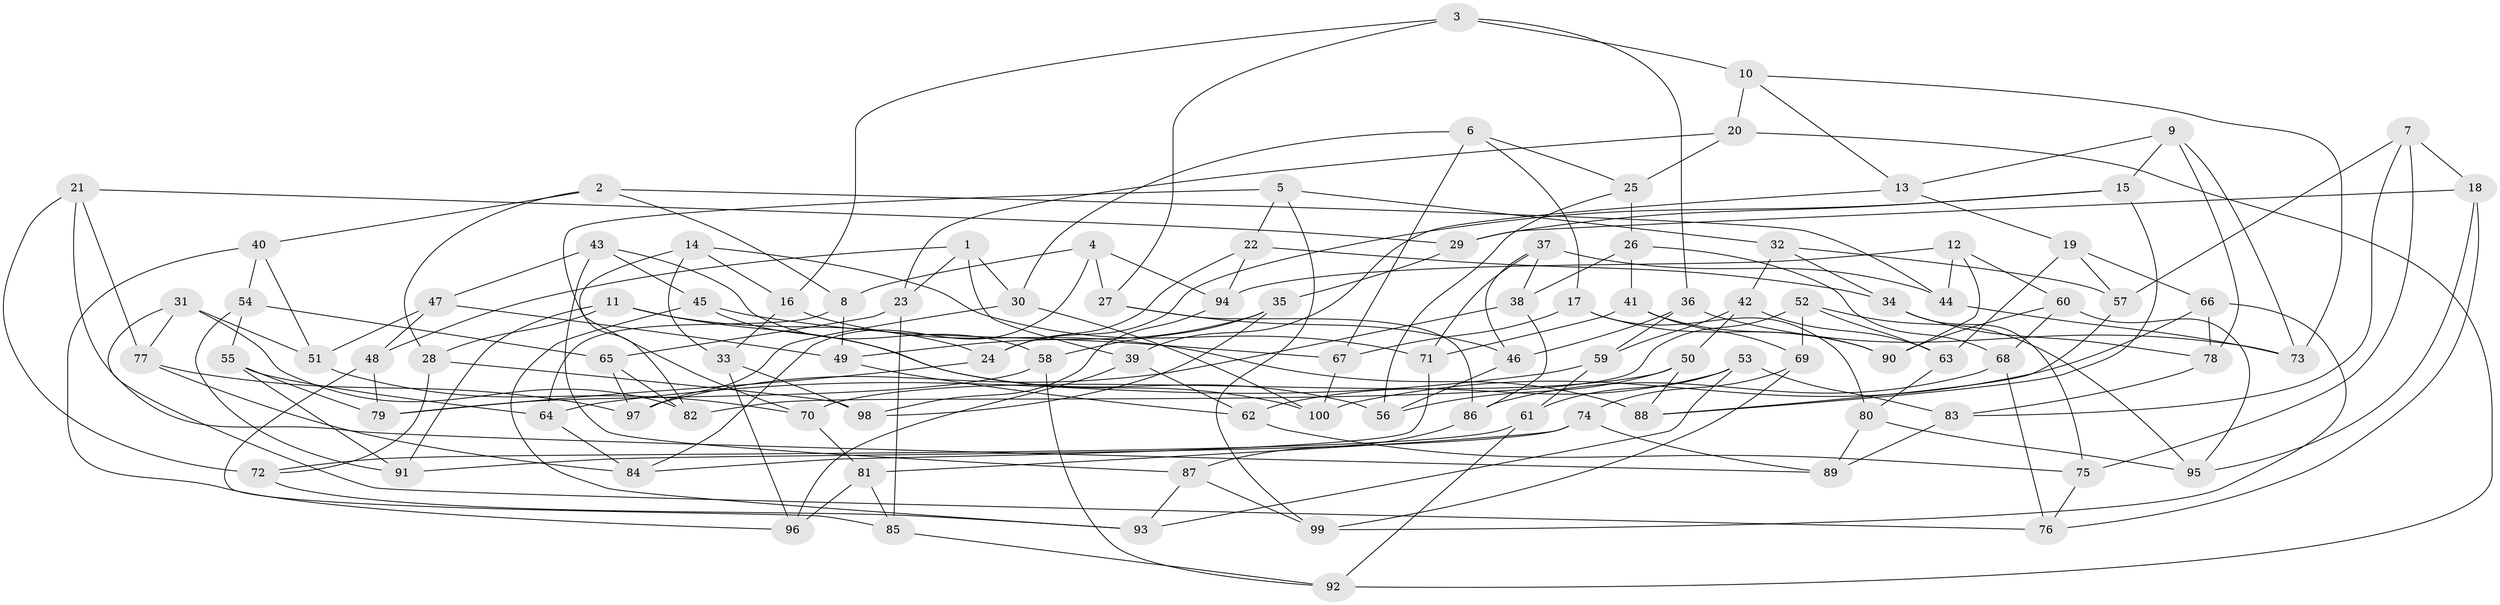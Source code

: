 // Generated by graph-tools (version 1.1) at 2025/11/02/21/25 10:11:16]
// undirected, 100 vertices, 200 edges
graph export_dot {
graph [start="1"]
  node [color=gray90,style=filled];
  1;
  2;
  3;
  4;
  5;
  6;
  7;
  8;
  9;
  10;
  11;
  12;
  13;
  14;
  15;
  16;
  17;
  18;
  19;
  20;
  21;
  22;
  23;
  24;
  25;
  26;
  27;
  28;
  29;
  30;
  31;
  32;
  33;
  34;
  35;
  36;
  37;
  38;
  39;
  40;
  41;
  42;
  43;
  44;
  45;
  46;
  47;
  48;
  49;
  50;
  51;
  52;
  53;
  54;
  55;
  56;
  57;
  58;
  59;
  60;
  61;
  62;
  63;
  64;
  65;
  66;
  67;
  68;
  69;
  70;
  71;
  72;
  73;
  74;
  75;
  76;
  77;
  78;
  79;
  80;
  81;
  82;
  83;
  84;
  85;
  86;
  87;
  88;
  89;
  90;
  91;
  92;
  93;
  94;
  95;
  96;
  97;
  98;
  99;
  100;
  1 -- 48;
  1 -- 23;
  1 -- 39;
  1 -- 30;
  2 -- 44;
  2 -- 28;
  2 -- 8;
  2 -- 40;
  3 -- 10;
  3 -- 16;
  3 -- 36;
  3 -- 27;
  4 -- 94;
  4 -- 27;
  4 -- 84;
  4 -- 8;
  5 -- 22;
  5 -- 99;
  5 -- 70;
  5 -- 32;
  6 -- 67;
  6 -- 17;
  6 -- 30;
  6 -- 25;
  7 -- 57;
  7 -- 83;
  7 -- 75;
  7 -- 18;
  8 -- 49;
  8 -- 64;
  9 -- 73;
  9 -- 15;
  9 -- 13;
  9 -- 78;
  10 -- 20;
  10 -- 73;
  10 -- 13;
  11 -- 28;
  11 -- 56;
  11 -- 91;
  11 -- 24;
  12 -- 90;
  12 -- 94;
  12 -- 60;
  12 -- 44;
  13 -- 19;
  13 -- 39;
  14 -- 82;
  14 -- 33;
  14 -- 16;
  14 -- 71;
  15 -- 88;
  15 -- 24;
  15 -- 29;
  16 -- 33;
  16 -- 88;
  17 -- 90;
  17 -- 80;
  17 -- 67;
  18 -- 29;
  18 -- 95;
  18 -- 76;
  19 -- 63;
  19 -- 66;
  19 -- 57;
  20 -- 23;
  20 -- 25;
  20 -- 92;
  21 -- 89;
  21 -- 77;
  21 -- 29;
  21 -- 72;
  22 -- 94;
  22 -- 24;
  22 -- 34;
  23 -- 85;
  23 -- 65;
  24 -- 79;
  25 -- 56;
  25 -- 26;
  26 -- 68;
  26 -- 38;
  26 -- 41;
  27 -- 46;
  27 -- 86;
  28 -- 72;
  28 -- 98;
  29 -- 35;
  30 -- 97;
  30 -- 100;
  31 -- 76;
  31 -- 77;
  31 -- 82;
  31 -- 51;
  32 -- 42;
  32 -- 34;
  32 -- 57;
  33 -- 96;
  33 -- 98;
  34 -- 78;
  34 -- 75;
  35 -- 49;
  35 -- 58;
  35 -- 98;
  36 -- 46;
  36 -- 59;
  36 -- 73;
  37 -- 38;
  37 -- 44;
  37 -- 71;
  37 -- 46;
  38 -- 86;
  38 -- 97;
  39 -- 62;
  39 -- 96;
  40 -- 96;
  40 -- 54;
  40 -- 51;
  41 -- 69;
  41 -- 90;
  41 -- 71;
  42 -- 50;
  42 -- 59;
  42 -- 63;
  43 -- 58;
  43 -- 47;
  43 -- 45;
  43 -- 87;
  44 -- 73;
  45 -- 100;
  45 -- 93;
  45 -- 67;
  46 -- 56;
  47 -- 51;
  47 -- 49;
  47 -- 48;
  48 -- 85;
  48 -- 79;
  49 -- 62;
  50 -- 56;
  50 -- 88;
  50 -- 70;
  51 -- 70;
  52 -- 95;
  52 -- 69;
  52 -- 82;
  52 -- 63;
  53 -- 62;
  53 -- 61;
  53 -- 93;
  53 -- 83;
  54 -- 91;
  54 -- 55;
  54 -- 65;
  55 -- 79;
  55 -- 91;
  55 -- 64;
  57 -- 88;
  58 -- 79;
  58 -- 92;
  59 -- 64;
  59 -- 61;
  60 -- 90;
  60 -- 95;
  60 -- 68;
  61 -- 72;
  61 -- 92;
  62 -- 75;
  63 -- 80;
  64 -- 84;
  65 -- 97;
  65 -- 82;
  66 -- 100;
  66 -- 78;
  66 -- 99;
  67 -- 100;
  68 -- 76;
  68 -- 86;
  69 -- 99;
  69 -- 74;
  70 -- 81;
  71 -- 84;
  72 -- 93;
  74 -- 81;
  74 -- 91;
  74 -- 89;
  75 -- 76;
  77 -- 84;
  77 -- 97;
  78 -- 83;
  80 -- 89;
  80 -- 95;
  81 -- 96;
  81 -- 85;
  83 -- 89;
  85 -- 92;
  86 -- 87;
  87 -- 93;
  87 -- 99;
  94 -- 98;
}
